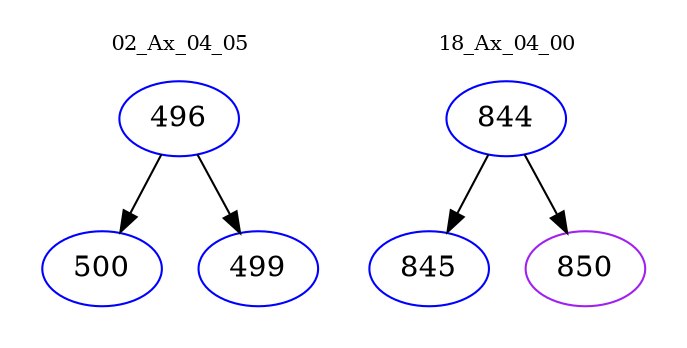 digraph{
subgraph cluster_0 {
color = white
label = "02_Ax_04_05";
fontsize=10;
T0_496 [label="496", color="blue"]
T0_496 -> T0_500 [color="black"]
T0_500 [label="500", color="blue"]
T0_496 -> T0_499 [color="black"]
T0_499 [label="499", color="blue"]
}
subgraph cluster_1 {
color = white
label = "18_Ax_04_00";
fontsize=10;
T1_844 [label="844", color="blue"]
T1_844 -> T1_845 [color="black"]
T1_845 [label="845", color="blue"]
T1_844 -> T1_850 [color="black"]
T1_850 [label="850", color="purple"]
}
}
